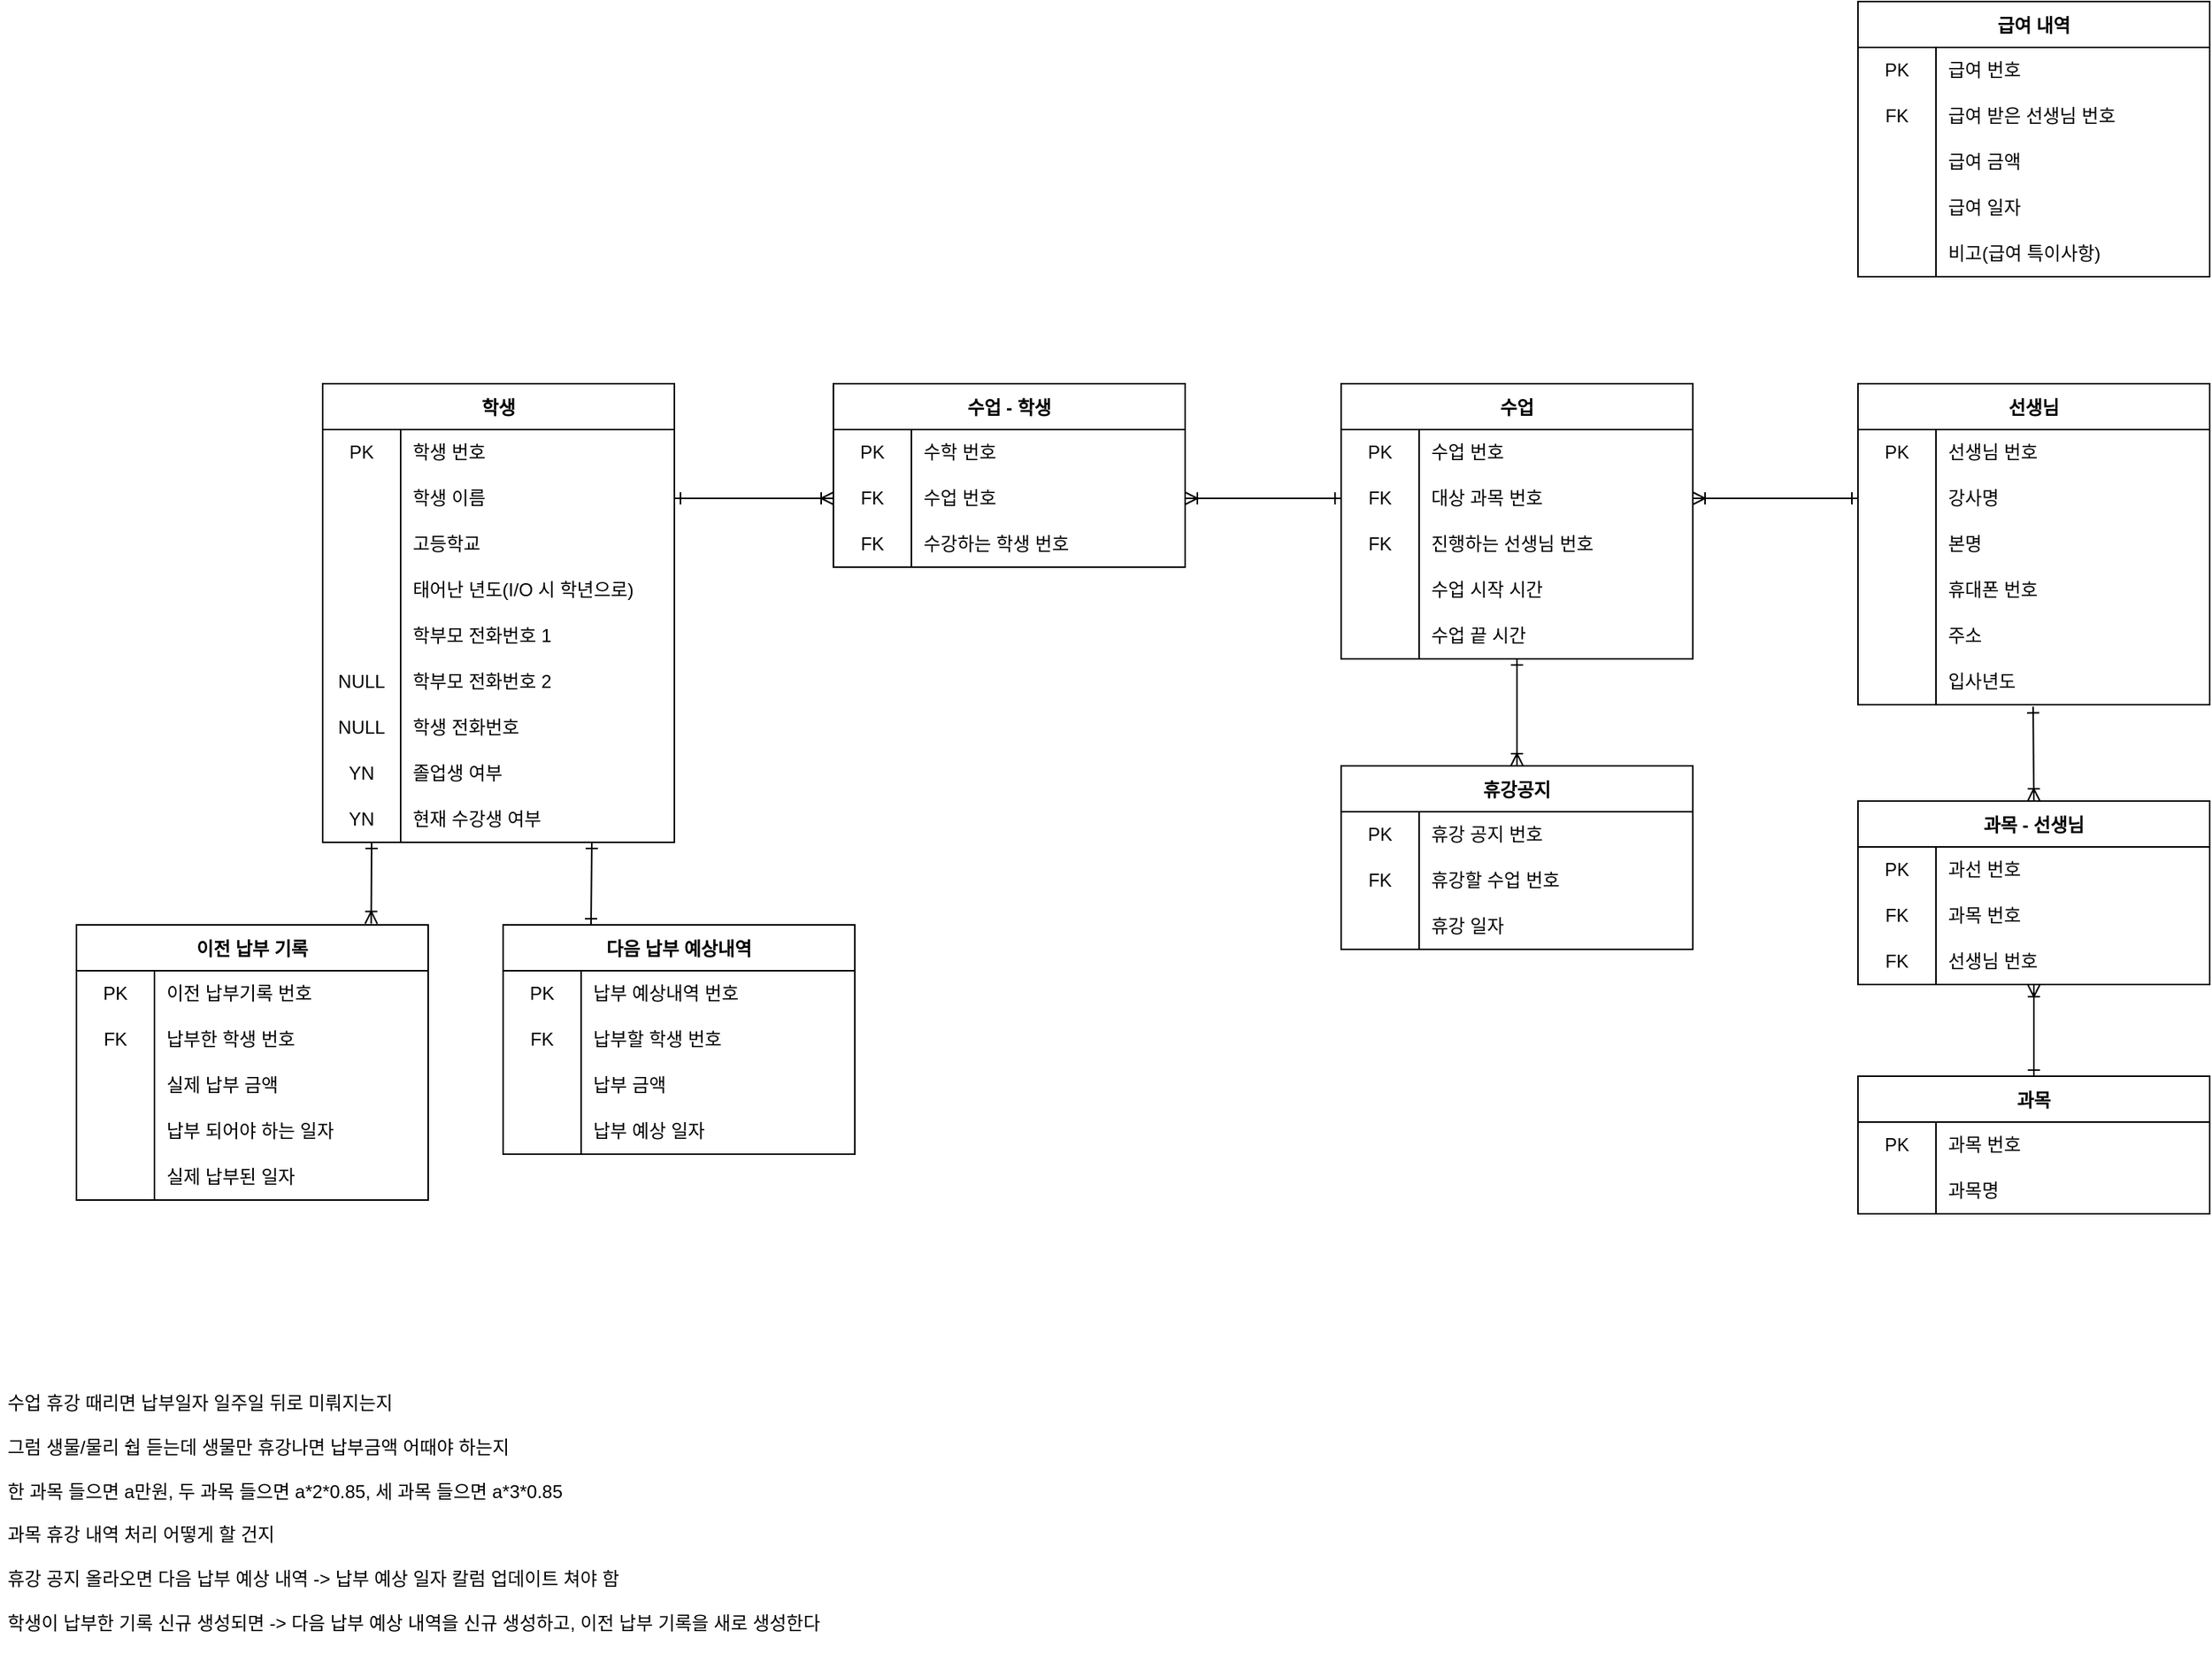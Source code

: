 <mxfile version="20.8.3" type="github">
  <diagram id="MqFvvl8vXZ765toB649_" name="페이지-1">
    <mxGraphModel dx="997" dy="1123" grid="1" gridSize="10" guides="1" tooltips="1" connect="1" arrows="1" fold="1" page="1" pageScale="1" pageWidth="1654" pageHeight="1169" math="0" shadow="0">
      <root>
        <mxCell id="0" />
        <mxCell id="1" parent="0" />
        <mxCell id="s24xk4Bd5WTAQTk68c9q-11" value="학생" style="shape=table;startSize=30;container=1;collapsible=0;childLayout=tableLayout;fixedRows=1;rowLines=0;fontStyle=1;" vertex="1" parent="1">
          <mxGeometry x="271" y="290" width="230" height="300" as="geometry" />
        </mxCell>
        <mxCell id="s24xk4Bd5WTAQTk68c9q-12" value="" style="shape=tableRow;horizontal=0;startSize=0;swimlaneHead=0;swimlaneBody=0;top=0;left=0;bottom=0;right=0;collapsible=0;dropTarget=0;fillColor=none;points=[[0,0.5],[1,0.5]];portConstraint=eastwest;" vertex="1" parent="s24xk4Bd5WTAQTk68c9q-11">
          <mxGeometry y="30" width="230" height="30" as="geometry" />
        </mxCell>
        <mxCell id="s24xk4Bd5WTAQTk68c9q-13" value="PK" style="shape=partialRectangle;html=1;whiteSpace=wrap;connectable=0;fillColor=none;top=0;left=0;bottom=0;right=0;overflow=hidden;pointerEvents=1;" vertex="1" parent="s24xk4Bd5WTAQTk68c9q-12">
          <mxGeometry width="51" height="30" as="geometry">
            <mxRectangle width="51" height="30" as="alternateBounds" />
          </mxGeometry>
        </mxCell>
        <mxCell id="s24xk4Bd5WTAQTk68c9q-14" value="학생 번호" style="shape=partialRectangle;html=1;whiteSpace=wrap;connectable=0;fillColor=none;top=0;left=0;bottom=0;right=0;align=left;spacingLeft=6;overflow=hidden;" vertex="1" parent="s24xk4Bd5WTAQTk68c9q-12">
          <mxGeometry x="51" width="179" height="30" as="geometry">
            <mxRectangle width="179" height="30" as="alternateBounds" />
          </mxGeometry>
        </mxCell>
        <mxCell id="s24xk4Bd5WTAQTk68c9q-15" value="" style="shape=tableRow;horizontal=0;startSize=0;swimlaneHead=0;swimlaneBody=0;top=0;left=0;bottom=0;right=0;collapsible=0;dropTarget=0;fillColor=none;points=[[0,0.5],[1,0.5]];portConstraint=eastwest;" vertex="1" parent="s24xk4Bd5WTAQTk68c9q-11">
          <mxGeometry y="60" width="230" height="30" as="geometry" />
        </mxCell>
        <mxCell id="s24xk4Bd5WTAQTk68c9q-16" value="" style="shape=partialRectangle;html=1;whiteSpace=wrap;connectable=0;fillColor=none;top=0;left=0;bottom=0;right=0;overflow=hidden;" vertex="1" parent="s24xk4Bd5WTAQTk68c9q-15">
          <mxGeometry width="51" height="30" as="geometry">
            <mxRectangle width="51" height="30" as="alternateBounds" />
          </mxGeometry>
        </mxCell>
        <mxCell id="s24xk4Bd5WTAQTk68c9q-17" value="학생 이름" style="shape=partialRectangle;html=1;whiteSpace=wrap;connectable=0;fillColor=none;top=0;left=0;bottom=0;right=0;align=left;spacingLeft=6;overflow=hidden;" vertex="1" parent="s24xk4Bd5WTAQTk68c9q-15">
          <mxGeometry x="51" width="179" height="30" as="geometry">
            <mxRectangle width="179" height="30" as="alternateBounds" />
          </mxGeometry>
        </mxCell>
        <mxCell id="s24xk4Bd5WTAQTk68c9q-18" value="" style="shape=tableRow;horizontal=0;startSize=0;swimlaneHead=0;swimlaneBody=0;top=0;left=0;bottom=0;right=0;collapsible=0;dropTarget=0;fillColor=none;points=[[0,0.5],[1,0.5]];portConstraint=eastwest;" vertex="1" parent="s24xk4Bd5WTAQTk68c9q-11">
          <mxGeometry y="90" width="230" height="30" as="geometry" />
        </mxCell>
        <mxCell id="s24xk4Bd5WTAQTk68c9q-19" value="" style="shape=partialRectangle;html=1;whiteSpace=wrap;connectable=0;fillColor=none;top=0;left=0;bottom=0;right=0;overflow=hidden;" vertex="1" parent="s24xk4Bd5WTAQTk68c9q-18">
          <mxGeometry width="51" height="30" as="geometry">
            <mxRectangle width="51" height="30" as="alternateBounds" />
          </mxGeometry>
        </mxCell>
        <mxCell id="s24xk4Bd5WTAQTk68c9q-20" value="고등학교" style="shape=partialRectangle;html=1;whiteSpace=wrap;connectable=0;fillColor=none;top=0;left=0;bottom=0;right=0;align=left;spacingLeft=6;overflow=hidden;" vertex="1" parent="s24xk4Bd5WTAQTk68c9q-18">
          <mxGeometry x="51" width="179" height="30" as="geometry">
            <mxRectangle width="179" height="30" as="alternateBounds" />
          </mxGeometry>
        </mxCell>
        <mxCell id="s24xk4Bd5WTAQTk68c9q-21" value="" style="shape=tableRow;horizontal=0;startSize=0;swimlaneHead=0;swimlaneBody=0;top=0;left=0;bottom=0;right=0;collapsible=0;dropTarget=0;fillColor=none;points=[[0,0.5],[1,0.5]];portConstraint=eastwest;" vertex="1" parent="s24xk4Bd5WTAQTk68c9q-11">
          <mxGeometry y="120" width="230" height="30" as="geometry" />
        </mxCell>
        <mxCell id="s24xk4Bd5WTAQTk68c9q-22" value="" style="shape=partialRectangle;html=1;whiteSpace=wrap;connectable=0;fillColor=none;top=0;left=0;bottom=0;right=0;overflow=hidden;" vertex="1" parent="s24xk4Bd5WTAQTk68c9q-21">
          <mxGeometry width="51" height="30" as="geometry">
            <mxRectangle width="51" height="30" as="alternateBounds" />
          </mxGeometry>
        </mxCell>
        <mxCell id="s24xk4Bd5WTAQTk68c9q-23" value="태어난 년도(I/O 시 학년으로)" style="shape=partialRectangle;html=1;whiteSpace=wrap;connectable=0;fillColor=none;top=0;left=0;bottom=0;right=0;align=left;spacingLeft=6;overflow=hidden;" vertex="1" parent="s24xk4Bd5WTAQTk68c9q-21">
          <mxGeometry x="51" width="179" height="30" as="geometry">
            <mxRectangle width="179" height="30" as="alternateBounds" />
          </mxGeometry>
        </mxCell>
        <mxCell id="s24xk4Bd5WTAQTk68c9q-24" value="" style="shape=tableRow;horizontal=0;startSize=0;swimlaneHead=0;swimlaneBody=0;top=0;left=0;bottom=0;right=0;collapsible=0;dropTarget=0;fillColor=none;points=[[0,0.5],[1,0.5]];portConstraint=eastwest;" vertex="1" parent="s24xk4Bd5WTAQTk68c9q-11">
          <mxGeometry y="150" width="230" height="30" as="geometry" />
        </mxCell>
        <mxCell id="s24xk4Bd5WTAQTk68c9q-25" value="" style="shape=partialRectangle;html=1;whiteSpace=wrap;connectable=0;fillColor=none;top=0;left=0;bottom=0;right=0;overflow=hidden;" vertex="1" parent="s24xk4Bd5WTAQTk68c9q-24">
          <mxGeometry width="51" height="30" as="geometry">
            <mxRectangle width="51" height="30" as="alternateBounds" />
          </mxGeometry>
        </mxCell>
        <mxCell id="s24xk4Bd5WTAQTk68c9q-26" value="학부모 전화번호 1" style="shape=partialRectangle;html=1;whiteSpace=wrap;connectable=0;fillColor=none;top=0;left=0;bottom=0;right=0;align=left;spacingLeft=6;overflow=hidden;" vertex="1" parent="s24xk4Bd5WTAQTk68c9q-24">
          <mxGeometry x="51" width="179" height="30" as="geometry">
            <mxRectangle width="179" height="30" as="alternateBounds" />
          </mxGeometry>
        </mxCell>
        <mxCell id="s24xk4Bd5WTAQTk68c9q-27" value="" style="shape=tableRow;horizontal=0;startSize=0;swimlaneHead=0;swimlaneBody=0;top=0;left=0;bottom=0;right=0;collapsible=0;dropTarget=0;fillColor=none;points=[[0,0.5],[1,0.5]];portConstraint=eastwest;" vertex="1" parent="s24xk4Bd5WTAQTk68c9q-11">
          <mxGeometry y="180" width="230" height="30" as="geometry" />
        </mxCell>
        <mxCell id="s24xk4Bd5WTAQTk68c9q-28" value="NULL" style="shape=partialRectangle;html=1;whiteSpace=wrap;connectable=0;fillColor=none;top=0;left=0;bottom=0;right=0;overflow=hidden;" vertex="1" parent="s24xk4Bd5WTAQTk68c9q-27">
          <mxGeometry width="51" height="30" as="geometry">
            <mxRectangle width="51" height="30" as="alternateBounds" />
          </mxGeometry>
        </mxCell>
        <mxCell id="s24xk4Bd5WTAQTk68c9q-29" value="학부모 전화번호 2" style="shape=partialRectangle;html=1;whiteSpace=wrap;connectable=0;fillColor=none;top=0;left=0;bottom=0;right=0;align=left;spacingLeft=6;overflow=hidden;" vertex="1" parent="s24xk4Bd5WTAQTk68c9q-27">
          <mxGeometry x="51" width="179" height="30" as="geometry">
            <mxRectangle width="179" height="30" as="alternateBounds" />
          </mxGeometry>
        </mxCell>
        <mxCell id="s24xk4Bd5WTAQTk68c9q-30" value="" style="shape=tableRow;horizontal=0;startSize=0;swimlaneHead=0;swimlaneBody=0;top=0;left=0;bottom=0;right=0;collapsible=0;dropTarget=0;fillColor=none;points=[[0,0.5],[1,0.5]];portConstraint=eastwest;" vertex="1" parent="s24xk4Bd5WTAQTk68c9q-11">
          <mxGeometry y="210" width="230" height="30" as="geometry" />
        </mxCell>
        <mxCell id="s24xk4Bd5WTAQTk68c9q-31" value="NULL" style="shape=partialRectangle;html=1;whiteSpace=wrap;connectable=0;fillColor=none;top=0;left=0;bottom=0;right=0;overflow=hidden;" vertex="1" parent="s24xk4Bd5WTAQTk68c9q-30">
          <mxGeometry width="51" height="30" as="geometry">
            <mxRectangle width="51" height="30" as="alternateBounds" />
          </mxGeometry>
        </mxCell>
        <mxCell id="s24xk4Bd5WTAQTk68c9q-32" value="학생 전화번호" style="shape=partialRectangle;html=1;whiteSpace=wrap;connectable=0;fillColor=none;top=0;left=0;bottom=0;right=0;align=left;spacingLeft=6;overflow=hidden;" vertex="1" parent="s24xk4Bd5WTAQTk68c9q-30">
          <mxGeometry x="51" width="179" height="30" as="geometry">
            <mxRectangle width="179" height="30" as="alternateBounds" />
          </mxGeometry>
        </mxCell>
        <mxCell id="s24xk4Bd5WTAQTk68c9q-33" value="" style="shape=tableRow;horizontal=0;startSize=0;swimlaneHead=0;swimlaneBody=0;top=0;left=0;bottom=0;right=0;collapsible=0;dropTarget=0;fillColor=none;points=[[0,0.5],[1,0.5]];portConstraint=eastwest;" vertex="1" parent="s24xk4Bd5WTAQTk68c9q-11">
          <mxGeometry y="240" width="230" height="30" as="geometry" />
        </mxCell>
        <mxCell id="s24xk4Bd5WTAQTk68c9q-34" value="YN" style="shape=partialRectangle;html=1;whiteSpace=wrap;connectable=0;fillColor=none;top=0;left=0;bottom=0;right=0;overflow=hidden;" vertex="1" parent="s24xk4Bd5WTAQTk68c9q-33">
          <mxGeometry width="51" height="30" as="geometry">
            <mxRectangle width="51" height="30" as="alternateBounds" />
          </mxGeometry>
        </mxCell>
        <mxCell id="s24xk4Bd5WTAQTk68c9q-35" value="졸업생 여부" style="shape=partialRectangle;html=1;whiteSpace=wrap;connectable=0;fillColor=none;top=0;left=0;bottom=0;right=0;align=left;spacingLeft=6;overflow=hidden;" vertex="1" parent="s24xk4Bd5WTAQTk68c9q-33">
          <mxGeometry x="51" width="179" height="30" as="geometry">
            <mxRectangle width="179" height="30" as="alternateBounds" />
          </mxGeometry>
        </mxCell>
        <mxCell id="s24xk4Bd5WTAQTk68c9q-36" value="" style="shape=tableRow;horizontal=0;startSize=0;swimlaneHead=0;swimlaneBody=0;top=0;left=0;bottom=0;right=0;collapsible=0;dropTarget=0;fillColor=none;points=[[0,0.5],[1,0.5]];portConstraint=eastwest;" vertex="1" parent="s24xk4Bd5WTAQTk68c9q-11">
          <mxGeometry y="270" width="230" height="30" as="geometry" />
        </mxCell>
        <mxCell id="s24xk4Bd5WTAQTk68c9q-37" value="YN" style="shape=partialRectangle;html=1;whiteSpace=wrap;connectable=0;fillColor=none;top=0;left=0;bottom=0;right=0;overflow=hidden;" vertex="1" parent="s24xk4Bd5WTAQTk68c9q-36">
          <mxGeometry width="51" height="30" as="geometry">
            <mxRectangle width="51" height="30" as="alternateBounds" />
          </mxGeometry>
        </mxCell>
        <mxCell id="s24xk4Bd5WTAQTk68c9q-38" value="현재 수강생 여부" style="shape=partialRectangle;html=1;whiteSpace=wrap;connectable=0;fillColor=none;top=0;left=0;bottom=0;right=0;align=left;spacingLeft=6;overflow=hidden;" vertex="1" parent="s24xk4Bd5WTAQTk68c9q-36">
          <mxGeometry x="51" width="179" height="30" as="geometry">
            <mxRectangle width="179" height="30" as="alternateBounds" />
          </mxGeometry>
        </mxCell>
        <mxCell id="s24xk4Bd5WTAQTk68c9q-39" value="선생님" style="shape=table;startSize=30;container=1;collapsible=0;childLayout=tableLayout;fixedRows=1;rowLines=0;fontStyle=1;" vertex="1" parent="1">
          <mxGeometry x="1275" y="290" width="230" height="210" as="geometry" />
        </mxCell>
        <mxCell id="s24xk4Bd5WTAQTk68c9q-40" value="" style="shape=tableRow;horizontal=0;startSize=0;swimlaneHead=0;swimlaneBody=0;top=0;left=0;bottom=0;right=0;collapsible=0;dropTarget=0;fillColor=none;points=[[0,0.5],[1,0.5]];portConstraint=eastwest;" vertex="1" parent="s24xk4Bd5WTAQTk68c9q-39">
          <mxGeometry y="30" width="230" height="30" as="geometry" />
        </mxCell>
        <mxCell id="s24xk4Bd5WTAQTk68c9q-41" value="PK" style="shape=partialRectangle;html=1;whiteSpace=wrap;connectable=0;fillColor=none;top=0;left=0;bottom=0;right=0;overflow=hidden;pointerEvents=1;" vertex="1" parent="s24xk4Bd5WTAQTk68c9q-40">
          <mxGeometry width="51" height="30" as="geometry">
            <mxRectangle width="51" height="30" as="alternateBounds" />
          </mxGeometry>
        </mxCell>
        <mxCell id="s24xk4Bd5WTAQTk68c9q-42" value="선생님 번호" style="shape=partialRectangle;html=1;whiteSpace=wrap;connectable=0;fillColor=none;top=0;left=0;bottom=0;right=0;align=left;spacingLeft=6;overflow=hidden;" vertex="1" parent="s24xk4Bd5WTAQTk68c9q-40">
          <mxGeometry x="51" width="179" height="30" as="geometry">
            <mxRectangle width="179" height="30" as="alternateBounds" />
          </mxGeometry>
        </mxCell>
        <mxCell id="s24xk4Bd5WTAQTk68c9q-43" value="" style="shape=tableRow;horizontal=0;startSize=0;swimlaneHead=0;swimlaneBody=0;top=0;left=0;bottom=0;right=0;collapsible=0;dropTarget=0;fillColor=none;points=[[0,0.5],[1,0.5]];portConstraint=eastwest;" vertex="1" parent="s24xk4Bd5WTAQTk68c9q-39">
          <mxGeometry y="60" width="230" height="30" as="geometry" />
        </mxCell>
        <mxCell id="s24xk4Bd5WTAQTk68c9q-44" value="" style="shape=partialRectangle;html=1;whiteSpace=wrap;connectable=0;fillColor=none;top=0;left=0;bottom=0;right=0;overflow=hidden;" vertex="1" parent="s24xk4Bd5WTAQTk68c9q-43">
          <mxGeometry width="51" height="30" as="geometry">
            <mxRectangle width="51" height="30" as="alternateBounds" />
          </mxGeometry>
        </mxCell>
        <mxCell id="s24xk4Bd5WTAQTk68c9q-45" value="강사명" style="shape=partialRectangle;html=1;whiteSpace=wrap;connectable=0;fillColor=none;top=0;left=0;bottom=0;right=0;align=left;spacingLeft=6;overflow=hidden;" vertex="1" parent="s24xk4Bd5WTAQTk68c9q-43">
          <mxGeometry x="51" width="179" height="30" as="geometry">
            <mxRectangle width="179" height="30" as="alternateBounds" />
          </mxGeometry>
        </mxCell>
        <mxCell id="s24xk4Bd5WTAQTk68c9q-46" value="" style="shape=tableRow;horizontal=0;startSize=0;swimlaneHead=0;swimlaneBody=0;top=0;left=0;bottom=0;right=0;collapsible=0;dropTarget=0;fillColor=none;points=[[0,0.5],[1,0.5]];portConstraint=eastwest;" vertex="1" parent="s24xk4Bd5WTAQTk68c9q-39">
          <mxGeometry y="90" width="230" height="30" as="geometry" />
        </mxCell>
        <mxCell id="s24xk4Bd5WTAQTk68c9q-47" value="" style="shape=partialRectangle;html=1;whiteSpace=wrap;connectable=0;fillColor=none;top=0;left=0;bottom=0;right=0;overflow=hidden;" vertex="1" parent="s24xk4Bd5WTAQTk68c9q-46">
          <mxGeometry width="51" height="30" as="geometry">
            <mxRectangle width="51" height="30" as="alternateBounds" />
          </mxGeometry>
        </mxCell>
        <mxCell id="s24xk4Bd5WTAQTk68c9q-48" value="본명" style="shape=partialRectangle;html=1;whiteSpace=wrap;connectable=0;fillColor=none;top=0;left=0;bottom=0;right=0;align=left;spacingLeft=6;overflow=hidden;" vertex="1" parent="s24xk4Bd5WTAQTk68c9q-46">
          <mxGeometry x="51" width="179" height="30" as="geometry">
            <mxRectangle width="179" height="30" as="alternateBounds" />
          </mxGeometry>
        </mxCell>
        <mxCell id="s24xk4Bd5WTAQTk68c9q-70" value="" style="shape=tableRow;horizontal=0;startSize=0;swimlaneHead=0;swimlaneBody=0;top=0;left=0;bottom=0;right=0;collapsible=0;dropTarget=0;fillColor=none;points=[[0,0.5],[1,0.5]];portConstraint=eastwest;" vertex="1" parent="s24xk4Bd5WTAQTk68c9q-39">
          <mxGeometry y="120" width="230" height="30" as="geometry" />
        </mxCell>
        <mxCell id="s24xk4Bd5WTAQTk68c9q-71" value="" style="shape=partialRectangle;html=1;whiteSpace=wrap;connectable=0;fillColor=none;top=0;left=0;bottom=0;right=0;overflow=hidden;" vertex="1" parent="s24xk4Bd5WTAQTk68c9q-70">
          <mxGeometry width="51" height="30" as="geometry">
            <mxRectangle width="51" height="30" as="alternateBounds" />
          </mxGeometry>
        </mxCell>
        <mxCell id="s24xk4Bd5WTAQTk68c9q-72" value="휴대폰 번호" style="shape=partialRectangle;html=1;whiteSpace=wrap;connectable=0;fillColor=none;top=0;left=0;bottom=0;right=0;align=left;spacingLeft=6;overflow=hidden;" vertex="1" parent="s24xk4Bd5WTAQTk68c9q-70">
          <mxGeometry x="51" width="179" height="30" as="geometry">
            <mxRectangle width="179" height="30" as="alternateBounds" />
          </mxGeometry>
        </mxCell>
        <mxCell id="s24xk4Bd5WTAQTk68c9q-49" value="" style="shape=tableRow;horizontal=0;startSize=0;swimlaneHead=0;swimlaneBody=0;top=0;left=0;bottom=0;right=0;collapsible=0;dropTarget=0;fillColor=none;points=[[0,0.5],[1,0.5]];portConstraint=eastwest;" vertex="1" parent="s24xk4Bd5WTAQTk68c9q-39">
          <mxGeometry y="150" width="230" height="30" as="geometry" />
        </mxCell>
        <mxCell id="s24xk4Bd5WTAQTk68c9q-50" value="" style="shape=partialRectangle;html=1;whiteSpace=wrap;connectable=0;fillColor=none;top=0;left=0;bottom=0;right=0;overflow=hidden;" vertex="1" parent="s24xk4Bd5WTAQTk68c9q-49">
          <mxGeometry width="51" height="30" as="geometry">
            <mxRectangle width="51" height="30" as="alternateBounds" />
          </mxGeometry>
        </mxCell>
        <mxCell id="s24xk4Bd5WTAQTk68c9q-51" value="주소" style="shape=partialRectangle;html=1;whiteSpace=wrap;connectable=0;fillColor=none;top=0;left=0;bottom=0;right=0;align=left;spacingLeft=6;overflow=hidden;" vertex="1" parent="s24xk4Bd5WTAQTk68c9q-49">
          <mxGeometry x="51" width="179" height="30" as="geometry">
            <mxRectangle width="179" height="30" as="alternateBounds" />
          </mxGeometry>
        </mxCell>
        <mxCell id="s24xk4Bd5WTAQTk68c9q-52" value="" style="shape=tableRow;horizontal=0;startSize=0;swimlaneHead=0;swimlaneBody=0;top=0;left=0;bottom=0;right=0;collapsible=0;dropTarget=0;fillColor=none;points=[[0,0.5],[1,0.5]];portConstraint=eastwest;" vertex="1" parent="s24xk4Bd5WTAQTk68c9q-39">
          <mxGeometry y="180" width="230" height="30" as="geometry" />
        </mxCell>
        <mxCell id="s24xk4Bd5WTAQTk68c9q-53" value="" style="shape=partialRectangle;html=1;whiteSpace=wrap;connectable=0;fillColor=none;top=0;left=0;bottom=0;right=0;overflow=hidden;" vertex="1" parent="s24xk4Bd5WTAQTk68c9q-52">
          <mxGeometry width="51" height="30" as="geometry">
            <mxRectangle width="51" height="30" as="alternateBounds" />
          </mxGeometry>
        </mxCell>
        <mxCell id="s24xk4Bd5WTAQTk68c9q-54" value="입사년도" style="shape=partialRectangle;html=1;whiteSpace=wrap;connectable=0;fillColor=none;top=0;left=0;bottom=0;right=0;align=left;spacingLeft=6;overflow=hidden;" vertex="1" parent="s24xk4Bd5WTAQTk68c9q-52">
          <mxGeometry x="51" width="179" height="30" as="geometry">
            <mxRectangle width="179" height="30" as="alternateBounds" />
          </mxGeometry>
        </mxCell>
        <mxCell id="s24xk4Bd5WTAQTk68c9q-184" style="edgeStyle=none;rounded=0;orthogonalLoop=1;jettySize=auto;html=1;exitX=0.5;exitY=0;exitDx=0;exitDy=0;fontSize=13;startArrow=ERone;startFill=0;endArrow=ERoneToMany;endFill=0;" edge="1" parent="1" source="s24xk4Bd5WTAQTk68c9q-73" target="s24xk4Bd5WTAQTk68c9q-99">
          <mxGeometry relative="1" as="geometry" />
        </mxCell>
        <mxCell id="s24xk4Bd5WTAQTk68c9q-73" value="과목" style="shape=table;startSize=30;container=1;collapsible=0;childLayout=tableLayout;fixedRows=1;rowLines=0;fontStyle=1;" vertex="1" parent="1">
          <mxGeometry x="1275" y="743" width="230" height="90" as="geometry" />
        </mxCell>
        <mxCell id="s24xk4Bd5WTAQTk68c9q-74" value="" style="shape=tableRow;horizontal=0;startSize=0;swimlaneHead=0;swimlaneBody=0;top=0;left=0;bottom=0;right=0;collapsible=0;dropTarget=0;fillColor=none;points=[[0,0.5],[1,0.5]];portConstraint=eastwest;" vertex="1" parent="s24xk4Bd5WTAQTk68c9q-73">
          <mxGeometry y="30" width="230" height="30" as="geometry" />
        </mxCell>
        <mxCell id="s24xk4Bd5WTAQTk68c9q-75" value="PK" style="shape=partialRectangle;html=1;whiteSpace=wrap;connectable=0;fillColor=none;top=0;left=0;bottom=0;right=0;overflow=hidden;pointerEvents=1;" vertex="1" parent="s24xk4Bd5WTAQTk68c9q-74">
          <mxGeometry width="51" height="30" as="geometry">
            <mxRectangle width="51" height="30" as="alternateBounds" />
          </mxGeometry>
        </mxCell>
        <mxCell id="s24xk4Bd5WTAQTk68c9q-76" value="과목 번호" style="shape=partialRectangle;html=1;whiteSpace=wrap;connectable=0;fillColor=none;top=0;left=0;bottom=0;right=0;align=left;spacingLeft=6;overflow=hidden;" vertex="1" parent="s24xk4Bd5WTAQTk68c9q-74">
          <mxGeometry x="51" width="179" height="30" as="geometry">
            <mxRectangle width="179" height="30" as="alternateBounds" />
          </mxGeometry>
        </mxCell>
        <mxCell id="s24xk4Bd5WTAQTk68c9q-77" value="" style="shape=tableRow;horizontal=0;startSize=0;swimlaneHead=0;swimlaneBody=0;top=0;left=0;bottom=0;right=0;collapsible=0;dropTarget=0;fillColor=none;points=[[0,0.5],[1,0.5]];portConstraint=eastwest;" vertex="1" parent="s24xk4Bd5WTAQTk68c9q-73">
          <mxGeometry y="60" width="230" height="30" as="geometry" />
        </mxCell>
        <mxCell id="s24xk4Bd5WTAQTk68c9q-78" value="" style="shape=partialRectangle;html=1;whiteSpace=wrap;connectable=0;fillColor=none;top=0;left=0;bottom=0;right=0;overflow=hidden;" vertex="1" parent="s24xk4Bd5WTAQTk68c9q-77">
          <mxGeometry width="51" height="30" as="geometry">
            <mxRectangle width="51" height="30" as="alternateBounds" />
          </mxGeometry>
        </mxCell>
        <mxCell id="s24xk4Bd5WTAQTk68c9q-79" value="과목명" style="shape=partialRectangle;html=1;whiteSpace=wrap;connectable=0;fillColor=none;top=0;left=0;bottom=0;right=0;align=left;spacingLeft=6;overflow=hidden;" vertex="1" parent="s24xk4Bd5WTAQTk68c9q-77">
          <mxGeometry x="51" width="179" height="30" as="geometry">
            <mxRectangle width="179" height="30" as="alternateBounds" />
          </mxGeometry>
        </mxCell>
        <mxCell id="s24xk4Bd5WTAQTk68c9q-183" style="edgeStyle=none;rounded=0;orthogonalLoop=1;jettySize=auto;html=1;exitX=0.5;exitY=0;exitDx=0;exitDy=0;entryX=0.498;entryY=1.043;entryDx=0;entryDy=0;entryPerimeter=0;fontSize=13;startArrow=ERoneToMany;startFill=0;endArrow=ERone;endFill=0;" edge="1" parent="1" source="s24xk4Bd5WTAQTk68c9q-92" target="s24xk4Bd5WTAQTk68c9q-52">
          <mxGeometry relative="1" as="geometry" />
        </mxCell>
        <mxCell id="s24xk4Bd5WTAQTk68c9q-92" value="과목 - 선생님" style="shape=table;startSize=30;container=1;collapsible=0;childLayout=tableLayout;fixedRows=1;rowLines=0;fontStyle=1;" vertex="1" parent="1">
          <mxGeometry x="1275" y="563" width="230" height="120" as="geometry" />
        </mxCell>
        <mxCell id="s24xk4Bd5WTAQTk68c9q-93" value="" style="shape=tableRow;horizontal=0;startSize=0;swimlaneHead=0;swimlaneBody=0;top=0;left=0;bottom=0;right=0;collapsible=0;dropTarget=0;fillColor=none;points=[[0,0.5],[1,0.5]];portConstraint=eastwest;" vertex="1" parent="s24xk4Bd5WTAQTk68c9q-92">
          <mxGeometry y="30" width="230" height="30" as="geometry" />
        </mxCell>
        <mxCell id="s24xk4Bd5WTAQTk68c9q-94" value="PK" style="shape=partialRectangle;html=1;whiteSpace=wrap;connectable=0;fillColor=none;top=0;left=0;bottom=0;right=0;overflow=hidden;pointerEvents=1;" vertex="1" parent="s24xk4Bd5WTAQTk68c9q-93">
          <mxGeometry width="51" height="30" as="geometry">
            <mxRectangle width="51" height="30" as="alternateBounds" />
          </mxGeometry>
        </mxCell>
        <mxCell id="s24xk4Bd5WTAQTk68c9q-95" value="과선 번호" style="shape=partialRectangle;html=1;whiteSpace=wrap;connectable=0;fillColor=none;top=0;left=0;bottom=0;right=0;align=left;spacingLeft=6;overflow=hidden;" vertex="1" parent="s24xk4Bd5WTAQTk68c9q-93">
          <mxGeometry x="51" width="179" height="30" as="geometry">
            <mxRectangle width="179" height="30" as="alternateBounds" />
          </mxGeometry>
        </mxCell>
        <mxCell id="s24xk4Bd5WTAQTk68c9q-96" value="" style="shape=tableRow;horizontal=0;startSize=0;swimlaneHead=0;swimlaneBody=0;top=0;left=0;bottom=0;right=0;collapsible=0;dropTarget=0;fillColor=none;points=[[0,0.5],[1,0.5]];portConstraint=eastwest;" vertex="1" parent="s24xk4Bd5WTAQTk68c9q-92">
          <mxGeometry y="60" width="230" height="30" as="geometry" />
        </mxCell>
        <mxCell id="s24xk4Bd5WTAQTk68c9q-97" value="FK" style="shape=partialRectangle;html=1;whiteSpace=wrap;connectable=0;fillColor=none;top=0;left=0;bottom=0;right=0;overflow=hidden;" vertex="1" parent="s24xk4Bd5WTAQTk68c9q-96">
          <mxGeometry width="51" height="30" as="geometry">
            <mxRectangle width="51" height="30" as="alternateBounds" />
          </mxGeometry>
        </mxCell>
        <mxCell id="s24xk4Bd5WTAQTk68c9q-98" value="과목 번호" style="shape=partialRectangle;html=1;whiteSpace=wrap;connectable=0;fillColor=none;top=0;left=0;bottom=0;right=0;align=left;spacingLeft=6;overflow=hidden;" vertex="1" parent="s24xk4Bd5WTAQTk68c9q-96">
          <mxGeometry x="51" width="179" height="30" as="geometry">
            <mxRectangle width="179" height="30" as="alternateBounds" />
          </mxGeometry>
        </mxCell>
        <mxCell id="s24xk4Bd5WTAQTk68c9q-99" value="" style="shape=tableRow;horizontal=0;startSize=0;swimlaneHead=0;swimlaneBody=0;top=0;left=0;bottom=0;right=0;collapsible=0;dropTarget=0;fillColor=none;points=[[0,0.5],[1,0.5]];portConstraint=eastwest;" vertex="1" parent="s24xk4Bd5WTAQTk68c9q-92">
          <mxGeometry y="90" width="230" height="30" as="geometry" />
        </mxCell>
        <mxCell id="s24xk4Bd5WTAQTk68c9q-100" value="FK" style="shape=partialRectangle;html=1;whiteSpace=wrap;connectable=0;fillColor=none;top=0;left=0;bottom=0;right=0;overflow=hidden;" vertex="1" parent="s24xk4Bd5WTAQTk68c9q-99">
          <mxGeometry width="51" height="30" as="geometry">
            <mxRectangle width="51" height="30" as="alternateBounds" />
          </mxGeometry>
        </mxCell>
        <mxCell id="s24xk4Bd5WTAQTk68c9q-101" value="선생님 번호" style="shape=partialRectangle;html=1;whiteSpace=wrap;connectable=0;fillColor=none;top=0;left=0;bottom=0;right=0;align=left;spacingLeft=6;overflow=hidden;" vertex="1" parent="s24xk4Bd5WTAQTk68c9q-99">
          <mxGeometry x="51" width="179" height="30" as="geometry">
            <mxRectangle width="179" height="30" as="alternateBounds" />
          </mxGeometry>
        </mxCell>
        <mxCell id="s24xk4Bd5WTAQTk68c9q-102" value="수업" style="shape=table;startSize=30;container=1;collapsible=0;childLayout=tableLayout;fixedRows=1;rowLines=0;fontStyle=1;" vertex="1" parent="1">
          <mxGeometry x="937" y="290" width="230" height="180" as="geometry" />
        </mxCell>
        <mxCell id="s24xk4Bd5WTAQTk68c9q-103" value="" style="shape=tableRow;horizontal=0;startSize=0;swimlaneHead=0;swimlaneBody=0;top=0;left=0;bottom=0;right=0;collapsible=0;dropTarget=0;fillColor=none;points=[[0,0.5],[1,0.5]];portConstraint=eastwest;" vertex="1" parent="s24xk4Bd5WTAQTk68c9q-102">
          <mxGeometry y="30" width="230" height="30" as="geometry" />
        </mxCell>
        <mxCell id="s24xk4Bd5WTAQTk68c9q-104" value="PK" style="shape=partialRectangle;html=1;whiteSpace=wrap;connectable=0;fillColor=none;top=0;left=0;bottom=0;right=0;overflow=hidden;pointerEvents=1;" vertex="1" parent="s24xk4Bd5WTAQTk68c9q-103">
          <mxGeometry width="51" height="30" as="geometry">
            <mxRectangle width="51" height="30" as="alternateBounds" />
          </mxGeometry>
        </mxCell>
        <mxCell id="s24xk4Bd5WTAQTk68c9q-105" value="수업 번호" style="shape=partialRectangle;html=1;whiteSpace=wrap;connectable=0;fillColor=none;top=0;left=0;bottom=0;right=0;align=left;spacingLeft=6;overflow=hidden;" vertex="1" parent="s24xk4Bd5WTAQTk68c9q-103">
          <mxGeometry x="51" width="179" height="30" as="geometry">
            <mxRectangle width="179" height="30" as="alternateBounds" />
          </mxGeometry>
        </mxCell>
        <mxCell id="s24xk4Bd5WTAQTk68c9q-106" value="" style="shape=tableRow;horizontal=0;startSize=0;swimlaneHead=0;swimlaneBody=0;top=0;left=0;bottom=0;right=0;collapsible=0;dropTarget=0;fillColor=none;points=[[0,0.5],[1,0.5]];portConstraint=eastwest;" vertex="1" parent="s24xk4Bd5WTAQTk68c9q-102">
          <mxGeometry y="60" width="230" height="30" as="geometry" />
        </mxCell>
        <mxCell id="s24xk4Bd5WTAQTk68c9q-107" value="FK" style="shape=partialRectangle;html=1;whiteSpace=wrap;connectable=0;fillColor=none;top=0;left=0;bottom=0;right=0;overflow=hidden;" vertex="1" parent="s24xk4Bd5WTAQTk68c9q-106">
          <mxGeometry width="51" height="30" as="geometry">
            <mxRectangle width="51" height="30" as="alternateBounds" />
          </mxGeometry>
        </mxCell>
        <mxCell id="s24xk4Bd5WTAQTk68c9q-108" value="대상 과목 번호" style="shape=partialRectangle;html=1;whiteSpace=wrap;connectable=0;fillColor=none;top=0;left=0;bottom=0;right=0;align=left;spacingLeft=6;overflow=hidden;" vertex="1" parent="s24xk4Bd5WTAQTk68c9q-106">
          <mxGeometry x="51" width="179" height="30" as="geometry">
            <mxRectangle width="179" height="30" as="alternateBounds" />
          </mxGeometry>
        </mxCell>
        <mxCell id="s24xk4Bd5WTAQTk68c9q-109" value="" style="shape=tableRow;horizontal=0;startSize=0;swimlaneHead=0;swimlaneBody=0;top=0;left=0;bottom=0;right=0;collapsible=0;dropTarget=0;fillColor=none;points=[[0,0.5],[1,0.5]];portConstraint=eastwest;" vertex="1" parent="s24xk4Bd5WTAQTk68c9q-102">
          <mxGeometry y="90" width="230" height="30" as="geometry" />
        </mxCell>
        <mxCell id="s24xk4Bd5WTAQTk68c9q-110" value="FK" style="shape=partialRectangle;html=1;whiteSpace=wrap;connectable=0;fillColor=none;top=0;left=0;bottom=0;right=0;overflow=hidden;" vertex="1" parent="s24xk4Bd5WTAQTk68c9q-109">
          <mxGeometry width="51" height="30" as="geometry">
            <mxRectangle width="51" height="30" as="alternateBounds" />
          </mxGeometry>
        </mxCell>
        <mxCell id="s24xk4Bd5WTAQTk68c9q-111" value="진행하는 선생님 번호" style="shape=partialRectangle;html=1;whiteSpace=wrap;connectable=0;fillColor=none;top=0;left=0;bottom=0;right=0;align=left;spacingLeft=6;overflow=hidden;" vertex="1" parent="s24xk4Bd5WTAQTk68c9q-109">
          <mxGeometry x="51" width="179" height="30" as="geometry">
            <mxRectangle width="179" height="30" as="alternateBounds" />
          </mxGeometry>
        </mxCell>
        <mxCell id="s24xk4Bd5WTAQTk68c9q-112" value="" style="shape=tableRow;horizontal=0;startSize=0;swimlaneHead=0;swimlaneBody=0;top=0;left=0;bottom=0;right=0;collapsible=0;dropTarget=0;fillColor=none;points=[[0,0.5],[1,0.5]];portConstraint=eastwest;" vertex="1" parent="s24xk4Bd5WTAQTk68c9q-102">
          <mxGeometry y="120" width="230" height="30" as="geometry" />
        </mxCell>
        <mxCell id="s24xk4Bd5WTAQTk68c9q-113" value="" style="shape=partialRectangle;html=1;whiteSpace=wrap;connectable=0;fillColor=none;top=0;left=0;bottom=0;right=0;overflow=hidden;" vertex="1" parent="s24xk4Bd5WTAQTk68c9q-112">
          <mxGeometry width="51" height="30" as="geometry">
            <mxRectangle width="51" height="30" as="alternateBounds" />
          </mxGeometry>
        </mxCell>
        <mxCell id="s24xk4Bd5WTAQTk68c9q-114" value="수업 시작 시간" style="shape=partialRectangle;html=1;whiteSpace=wrap;connectable=0;fillColor=none;top=0;left=0;bottom=0;right=0;align=left;spacingLeft=6;overflow=hidden;" vertex="1" parent="s24xk4Bd5WTAQTk68c9q-112">
          <mxGeometry x="51" width="179" height="30" as="geometry">
            <mxRectangle width="179" height="30" as="alternateBounds" />
          </mxGeometry>
        </mxCell>
        <mxCell id="s24xk4Bd5WTAQTk68c9q-115" value="" style="shape=tableRow;horizontal=0;startSize=0;swimlaneHead=0;swimlaneBody=0;top=0;left=0;bottom=0;right=0;collapsible=0;dropTarget=0;fillColor=none;points=[[0,0.5],[1,0.5]];portConstraint=eastwest;" vertex="1" parent="s24xk4Bd5WTAQTk68c9q-102">
          <mxGeometry y="150" width="230" height="30" as="geometry" />
        </mxCell>
        <mxCell id="s24xk4Bd5WTAQTk68c9q-116" value="" style="shape=partialRectangle;html=1;whiteSpace=wrap;connectable=0;fillColor=none;top=0;left=0;bottom=0;right=0;overflow=hidden;" vertex="1" parent="s24xk4Bd5WTAQTk68c9q-115">
          <mxGeometry width="51" height="30" as="geometry">
            <mxRectangle width="51" height="30" as="alternateBounds" />
          </mxGeometry>
        </mxCell>
        <mxCell id="s24xk4Bd5WTAQTk68c9q-117" value="수업 끝 시간" style="shape=partialRectangle;html=1;whiteSpace=wrap;connectable=0;fillColor=none;top=0;left=0;bottom=0;right=0;align=left;spacingLeft=6;overflow=hidden;" vertex="1" parent="s24xk4Bd5WTAQTk68c9q-115">
          <mxGeometry x="51" width="179" height="30" as="geometry">
            <mxRectangle width="179" height="30" as="alternateBounds" />
          </mxGeometry>
        </mxCell>
        <mxCell id="s24xk4Bd5WTAQTk68c9q-121" value="수업 - 학생" style="shape=table;startSize=30;container=1;collapsible=0;childLayout=tableLayout;fixedRows=1;rowLines=0;fontStyle=1;" vertex="1" parent="1">
          <mxGeometry x="605" y="290" width="230" height="120" as="geometry" />
        </mxCell>
        <mxCell id="s24xk4Bd5WTAQTk68c9q-122" value="" style="shape=tableRow;horizontal=0;startSize=0;swimlaneHead=0;swimlaneBody=0;top=0;left=0;bottom=0;right=0;collapsible=0;dropTarget=0;fillColor=none;points=[[0,0.5],[1,0.5]];portConstraint=eastwest;" vertex="1" parent="s24xk4Bd5WTAQTk68c9q-121">
          <mxGeometry y="30" width="230" height="30" as="geometry" />
        </mxCell>
        <mxCell id="s24xk4Bd5WTAQTk68c9q-123" value="PK" style="shape=partialRectangle;html=1;whiteSpace=wrap;connectable=0;fillColor=none;top=0;left=0;bottom=0;right=0;overflow=hidden;pointerEvents=1;" vertex="1" parent="s24xk4Bd5WTAQTk68c9q-122">
          <mxGeometry width="51" height="30" as="geometry">
            <mxRectangle width="51" height="30" as="alternateBounds" />
          </mxGeometry>
        </mxCell>
        <mxCell id="s24xk4Bd5WTAQTk68c9q-124" value="수학 번호" style="shape=partialRectangle;html=1;whiteSpace=wrap;connectable=0;fillColor=none;top=0;left=0;bottom=0;right=0;align=left;spacingLeft=6;overflow=hidden;" vertex="1" parent="s24xk4Bd5WTAQTk68c9q-122">
          <mxGeometry x="51" width="179" height="30" as="geometry">
            <mxRectangle width="179" height="30" as="alternateBounds" />
          </mxGeometry>
        </mxCell>
        <mxCell id="s24xk4Bd5WTAQTk68c9q-125" value="" style="shape=tableRow;horizontal=0;startSize=0;swimlaneHead=0;swimlaneBody=0;top=0;left=0;bottom=0;right=0;collapsible=0;dropTarget=0;fillColor=none;points=[[0,0.5],[1,0.5]];portConstraint=eastwest;" vertex="1" parent="s24xk4Bd5WTAQTk68c9q-121">
          <mxGeometry y="60" width="230" height="30" as="geometry" />
        </mxCell>
        <mxCell id="s24xk4Bd5WTAQTk68c9q-126" value="FK" style="shape=partialRectangle;html=1;whiteSpace=wrap;connectable=0;fillColor=none;top=0;left=0;bottom=0;right=0;overflow=hidden;" vertex="1" parent="s24xk4Bd5WTAQTk68c9q-125">
          <mxGeometry width="51" height="30" as="geometry">
            <mxRectangle width="51" height="30" as="alternateBounds" />
          </mxGeometry>
        </mxCell>
        <mxCell id="s24xk4Bd5WTAQTk68c9q-127" value="수업 번호" style="shape=partialRectangle;html=1;whiteSpace=wrap;connectable=0;fillColor=none;top=0;left=0;bottom=0;right=0;align=left;spacingLeft=6;overflow=hidden;" vertex="1" parent="s24xk4Bd5WTAQTk68c9q-125">
          <mxGeometry x="51" width="179" height="30" as="geometry">
            <mxRectangle width="179" height="30" as="alternateBounds" />
          </mxGeometry>
        </mxCell>
        <mxCell id="s24xk4Bd5WTAQTk68c9q-128" value="" style="shape=tableRow;horizontal=0;startSize=0;swimlaneHead=0;swimlaneBody=0;top=0;left=0;bottom=0;right=0;collapsible=0;dropTarget=0;fillColor=none;points=[[0,0.5],[1,0.5]];portConstraint=eastwest;" vertex="1" parent="s24xk4Bd5WTAQTk68c9q-121">
          <mxGeometry y="90" width="230" height="30" as="geometry" />
        </mxCell>
        <mxCell id="s24xk4Bd5WTAQTk68c9q-129" value="FK" style="shape=partialRectangle;html=1;whiteSpace=wrap;connectable=0;fillColor=none;top=0;left=0;bottom=0;right=0;overflow=hidden;" vertex="1" parent="s24xk4Bd5WTAQTk68c9q-128">
          <mxGeometry width="51" height="30" as="geometry">
            <mxRectangle width="51" height="30" as="alternateBounds" />
          </mxGeometry>
        </mxCell>
        <mxCell id="s24xk4Bd5WTAQTk68c9q-130" value="수강하는 학생 번호" style="shape=partialRectangle;html=1;whiteSpace=wrap;connectable=0;fillColor=none;top=0;left=0;bottom=0;right=0;align=left;spacingLeft=6;overflow=hidden;" vertex="1" parent="s24xk4Bd5WTAQTk68c9q-128">
          <mxGeometry x="51" width="179" height="30" as="geometry">
            <mxRectangle width="179" height="30" as="alternateBounds" />
          </mxGeometry>
        </mxCell>
        <mxCell id="s24xk4Bd5WTAQTk68c9q-131" value="이전 납부 기록" style="shape=table;startSize=30;container=1;collapsible=0;childLayout=tableLayout;fixedRows=1;rowLines=0;fontStyle=1;" vertex="1" parent="1">
          <mxGeometry x="110" y="644" width="230" height="180" as="geometry" />
        </mxCell>
        <mxCell id="s24xk4Bd5WTAQTk68c9q-132" value="" style="shape=tableRow;horizontal=0;startSize=0;swimlaneHead=0;swimlaneBody=0;top=0;left=0;bottom=0;right=0;collapsible=0;dropTarget=0;fillColor=none;points=[[0,0.5],[1,0.5]];portConstraint=eastwest;" vertex="1" parent="s24xk4Bd5WTAQTk68c9q-131">
          <mxGeometry y="30" width="230" height="30" as="geometry" />
        </mxCell>
        <mxCell id="s24xk4Bd5WTAQTk68c9q-133" value="PK" style="shape=partialRectangle;html=1;whiteSpace=wrap;connectable=0;fillColor=none;top=0;left=0;bottom=0;right=0;overflow=hidden;pointerEvents=1;" vertex="1" parent="s24xk4Bd5WTAQTk68c9q-132">
          <mxGeometry width="51" height="30" as="geometry">
            <mxRectangle width="51" height="30" as="alternateBounds" />
          </mxGeometry>
        </mxCell>
        <mxCell id="s24xk4Bd5WTAQTk68c9q-134" value="이전 납부기록 번호" style="shape=partialRectangle;html=1;whiteSpace=wrap;connectable=0;fillColor=none;top=0;left=0;bottom=0;right=0;align=left;spacingLeft=6;overflow=hidden;" vertex="1" parent="s24xk4Bd5WTAQTk68c9q-132">
          <mxGeometry x="51" width="179" height="30" as="geometry">
            <mxRectangle width="179" height="30" as="alternateBounds" />
          </mxGeometry>
        </mxCell>
        <mxCell id="s24xk4Bd5WTAQTk68c9q-135" value="" style="shape=tableRow;horizontal=0;startSize=0;swimlaneHead=0;swimlaneBody=0;top=0;left=0;bottom=0;right=0;collapsible=0;dropTarget=0;fillColor=none;points=[[0,0.5],[1,0.5]];portConstraint=eastwest;" vertex="1" parent="s24xk4Bd5WTAQTk68c9q-131">
          <mxGeometry y="60" width="230" height="30" as="geometry" />
        </mxCell>
        <mxCell id="s24xk4Bd5WTAQTk68c9q-136" value="FK" style="shape=partialRectangle;html=1;whiteSpace=wrap;connectable=0;fillColor=none;top=0;left=0;bottom=0;right=0;overflow=hidden;" vertex="1" parent="s24xk4Bd5WTAQTk68c9q-135">
          <mxGeometry width="51" height="30" as="geometry">
            <mxRectangle width="51" height="30" as="alternateBounds" />
          </mxGeometry>
        </mxCell>
        <mxCell id="s24xk4Bd5WTAQTk68c9q-137" value="납부한 학생 번호" style="shape=partialRectangle;html=1;whiteSpace=wrap;connectable=0;fillColor=none;top=0;left=0;bottom=0;right=0;align=left;spacingLeft=6;overflow=hidden;" vertex="1" parent="s24xk4Bd5WTAQTk68c9q-135">
          <mxGeometry x="51" width="179" height="30" as="geometry">
            <mxRectangle width="179" height="30" as="alternateBounds" />
          </mxGeometry>
        </mxCell>
        <mxCell id="s24xk4Bd5WTAQTk68c9q-138" value="" style="shape=tableRow;horizontal=0;startSize=0;swimlaneHead=0;swimlaneBody=0;top=0;left=0;bottom=0;right=0;collapsible=0;dropTarget=0;fillColor=none;points=[[0,0.5],[1,0.5]];portConstraint=eastwest;" vertex="1" parent="s24xk4Bd5WTAQTk68c9q-131">
          <mxGeometry y="90" width="230" height="30" as="geometry" />
        </mxCell>
        <mxCell id="s24xk4Bd5WTAQTk68c9q-139" value="" style="shape=partialRectangle;html=1;whiteSpace=wrap;connectable=0;fillColor=none;top=0;left=0;bottom=0;right=0;overflow=hidden;" vertex="1" parent="s24xk4Bd5WTAQTk68c9q-138">
          <mxGeometry width="51" height="30" as="geometry">
            <mxRectangle width="51" height="30" as="alternateBounds" />
          </mxGeometry>
        </mxCell>
        <mxCell id="s24xk4Bd5WTAQTk68c9q-140" value="실제 납부 금액" style="shape=partialRectangle;html=1;whiteSpace=wrap;connectable=0;fillColor=none;top=0;left=0;bottom=0;right=0;align=left;spacingLeft=6;overflow=hidden;" vertex="1" parent="s24xk4Bd5WTAQTk68c9q-138">
          <mxGeometry x="51" width="179" height="30" as="geometry">
            <mxRectangle width="179" height="30" as="alternateBounds" />
          </mxGeometry>
        </mxCell>
        <mxCell id="s24xk4Bd5WTAQTk68c9q-141" value="" style="shape=tableRow;horizontal=0;startSize=0;swimlaneHead=0;swimlaneBody=0;top=0;left=0;bottom=0;right=0;collapsible=0;dropTarget=0;fillColor=none;points=[[0,0.5],[1,0.5]];portConstraint=eastwest;" vertex="1" parent="s24xk4Bd5WTAQTk68c9q-131">
          <mxGeometry y="120" width="230" height="30" as="geometry" />
        </mxCell>
        <mxCell id="s24xk4Bd5WTAQTk68c9q-142" value="" style="shape=partialRectangle;html=1;whiteSpace=wrap;connectable=0;fillColor=none;top=0;left=0;bottom=0;right=0;overflow=hidden;" vertex="1" parent="s24xk4Bd5WTAQTk68c9q-141">
          <mxGeometry width="51" height="30" as="geometry">
            <mxRectangle width="51" height="30" as="alternateBounds" />
          </mxGeometry>
        </mxCell>
        <mxCell id="s24xk4Bd5WTAQTk68c9q-143" value="납부 되어야 하는 일자" style="shape=partialRectangle;html=1;whiteSpace=wrap;connectable=0;fillColor=none;top=0;left=0;bottom=0;right=0;align=left;spacingLeft=6;overflow=hidden;" vertex="1" parent="s24xk4Bd5WTAQTk68c9q-141">
          <mxGeometry x="51" width="179" height="30" as="geometry">
            <mxRectangle width="179" height="30" as="alternateBounds" />
          </mxGeometry>
        </mxCell>
        <mxCell id="s24xk4Bd5WTAQTk68c9q-144" value="" style="shape=tableRow;horizontal=0;startSize=0;swimlaneHead=0;swimlaneBody=0;top=0;left=0;bottom=0;right=0;collapsible=0;dropTarget=0;fillColor=none;points=[[0,0.5],[1,0.5]];portConstraint=eastwest;" vertex="1" parent="s24xk4Bd5WTAQTk68c9q-131">
          <mxGeometry y="150" width="230" height="30" as="geometry" />
        </mxCell>
        <mxCell id="s24xk4Bd5WTAQTk68c9q-145" value="" style="shape=partialRectangle;html=1;whiteSpace=wrap;connectable=0;fillColor=none;top=0;left=0;bottom=0;right=0;overflow=hidden;" vertex="1" parent="s24xk4Bd5WTAQTk68c9q-144">
          <mxGeometry width="51" height="30" as="geometry">
            <mxRectangle width="51" height="30" as="alternateBounds" />
          </mxGeometry>
        </mxCell>
        <mxCell id="s24xk4Bd5WTAQTk68c9q-146" value="실제 납부된 일자" style="shape=partialRectangle;html=1;whiteSpace=wrap;connectable=0;fillColor=none;top=0;left=0;bottom=0;right=0;align=left;spacingLeft=6;overflow=hidden;" vertex="1" parent="s24xk4Bd5WTAQTk68c9q-144">
          <mxGeometry x="51" width="179" height="30" as="geometry">
            <mxRectangle width="179" height="30" as="alternateBounds" />
          </mxGeometry>
        </mxCell>
        <mxCell id="s24xk4Bd5WTAQTk68c9q-147" value="수업 휴강 때리면 납부일자 일주일 뒤로 미뤄지는지&lt;br&gt;&lt;br&gt;그럼 생물/물리 쉅 듣는데 생물만 휴강나면 납부금액 어때야 하는지&lt;br&gt;&lt;br&gt;한 과목 들으면 a만원, 두 과목 들으면 a*2*0.85, 세 과목 들으면 a*3*0.85&lt;br&gt;&lt;br&gt;과목 휴강 내역 처리 어떻게 할 건지&lt;br&gt;&lt;br&gt;휴강 공지 올라오면 다음 납부 예상 내역 -&amp;gt; 납부 예상 일자 칼럼 업데이트 쳐야 함&lt;br&gt;&lt;br&gt;학생이 납부한 기록 신규 생성되면 -&amp;gt; 다음 납부 예상 내역을 신규 생성하고, 이전 납부 기록을 새로 생성한다" style="text;html=1;strokeColor=none;fillColor=none;spacing=5;spacingTop=-20;whiteSpace=wrap;overflow=hidden;rounded=0;" vertex="1" parent="1">
          <mxGeometry x="60" y="960" width="660" height="175" as="geometry" />
        </mxCell>
        <mxCell id="s24xk4Bd5WTAQTk68c9q-182" style="edgeStyle=none;rounded=0;orthogonalLoop=1;jettySize=auto;html=1;exitX=0.5;exitY=0;exitDx=0;exitDy=0;fontSize=13;startArrow=ERoneToMany;startFill=0;endArrow=ERone;endFill=0;" edge="1" parent="1" source="s24xk4Bd5WTAQTk68c9q-149" target="s24xk4Bd5WTAQTk68c9q-115">
          <mxGeometry relative="1" as="geometry" />
        </mxCell>
        <mxCell id="s24xk4Bd5WTAQTk68c9q-149" value="휴강공지" style="shape=table;startSize=30;container=1;collapsible=0;childLayout=tableLayout;fixedRows=1;rowLines=0;fontStyle=1;" vertex="1" parent="1">
          <mxGeometry x="937" y="540" width="230" height="120" as="geometry" />
        </mxCell>
        <mxCell id="s24xk4Bd5WTAQTk68c9q-150" value="" style="shape=tableRow;horizontal=0;startSize=0;swimlaneHead=0;swimlaneBody=0;top=0;left=0;bottom=0;right=0;collapsible=0;dropTarget=0;fillColor=none;points=[[0,0.5],[1,0.5]];portConstraint=eastwest;" vertex="1" parent="s24xk4Bd5WTAQTk68c9q-149">
          <mxGeometry y="30" width="230" height="30" as="geometry" />
        </mxCell>
        <mxCell id="s24xk4Bd5WTAQTk68c9q-151" value="PK" style="shape=partialRectangle;html=1;whiteSpace=wrap;connectable=0;fillColor=none;top=0;left=0;bottom=0;right=0;overflow=hidden;pointerEvents=1;" vertex="1" parent="s24xk4Bd5WTAQTk68c9q-150">
          <mxGeometry width="51" height="30" as="geometry">
            <mxRectangle width="51" height="30" as="alternateBounds" />
          </mxGeometry>
        </mxCell>
        <mxCell id="s24xk4Bd5WTAQTk68c9q-152" value="휴강 공지 번호" style="shape=partialRectangle;html=1;whiteSpace=wrap;connectable=0;fillColor=none;top=0;left=0;bottom=0;right=0;align=left;spacingLeft=6;overflow=hidden;" vertex="1" parent="s24xk4Bd5WTAQTk68c9q-150">
          <mxGeometry x="51" width="179" height="30" as="geometry">
            <mxRectangle width="179" height="30" as="alternateBounds" />
          </mxGeometry>
        </mxCell>
        <mxCell id="s24xk4Bd5WTAQTk68c9q-153" value="" style="shape=tableRow;horizontal=0;startSize=0;swimlaneHead=0;swimlaneBody=0;top=0;left=0;bottom=0;right=0;collapsible=0;dropTarget=0;fillColor=none;points=[[0,0.5],[1,0.5]];portConstraint=eastwest;" vertex="1" parent="s24xk4Bd5WTAQTk68c9q-149">
          <mxGeometry y="60" width="230" height="30" as="geometry" />
        </mxCell>
        <mxCell id="s24xk4Bd5WTAQTk68c9q-154" value="FK" style="shape=partialRectangle;html=1;whiteSpace=wrap;connectable=0;fillColor=none;top=0;left=0;bottom=0;right=0;overflow=hidden;" vertex="1" parent="s24xk4Bd5WTAQTk68c9q-153">
          <mxGeometry width="51" height="30" as="geometry">
            <mxRectangle width="51" height="30" as="alternateBounds" />
          </mxGeometry>
        </mxCell>
        <mxCell id="s24xk4Bd5WTAQTk68c9q-155" value="휴강할 수업 번호" style="shape=partialRectangle;html=1;whiteSpace=wrap;connectable=0;fillColor=none;top=0;left=0;bottom=0;right=0;align=left;spacingLeft=6;overflow=hidden;" vertex="1" parent="s24xk4Bd5WTAQTk68c9q-153">
          <mxGeometry x="51" width="179" height="30" as="geometry">
            <mxRectangle width="179" height="30" as="alternateBounds" />
          </mxGeometry>
        </mxCell>
        <mxCell id="s24xk4Bd5WTAQTk68c9q-156" value="" style="shape=tableRow;horizontal=0;startSize=0;swimlaneHead=0;swimlaneBody=0;top=0;left=0;bottom=0;right=0;collapsible=0;dropTarget=0;fillColor=none;points=[[0,0.5],[1,0.5]];portConstraint=eastwest;" vertex="1" parent="s24xk4Bd5WTAQTk68c9q-149">
          <mxGeometry y="90" width="230" height="30" as="geometry" />
        </mxCell>
        <mxCell id="s24xk4Bd5WTAQTk68c9q-157" value="" style="shape=partialRectangle;html=1;whiteSpace=wrap;connectable=0;fillColor=none;top=0;left=0;bottom=0;right=0;overflow=hidden;" vertex="1" parent="s24xk4Bd5WTAQTk68c9q-156">
          <mxGeometry width="51" height="30" as="geometry">
            <mxRectangle width="51" height="30" as="alternateBounds" />
          </mxGeometry>
        </mxCell>
        <mxCell id="s24xk4Bd5WTAQTk68c9q-158" value="휴강 일자" style="shape=partialRectangle;html=1;whiteSpace=wrap;connectable=0;fillColor=none;top=0;left=0;bottom=0;right=0;align=left;spacingLeft=6;overflow=hidden;" vertex="1" parent="s24xk4Bd5WTAQTk68c9q-156">
          <mxGeometry x="51" width="179" height="30" as="geometry">
            <mxRectangle width="179" height="30" as="alternateBounds" />
          </mxGeometry>
        </mxCell>
        <mxCell id="s24xk4Bd5WTAQTk68c9q-177" style="edgeStyle=none;rounded=0;orthogonalLoop=1;jettySize=auto;html=1;fontSize=13;startArrow=ERone;startFill=0;endArrow=ERone;endFill=0;exitX=0.25;exitY=0;exitDx=0;exitDy=0;" edge="1" parent="1" source="s24xk4Bd5WTAQTk68c9q-159">
          <mxGeometry relative="1" as="geometry">
            <mxPoint x="447" y="640" as="sourcePoint" />
            <mxPoint x="447" y="590" as="targetPoint" />
          </mxGeometry>
        </mxCell>
        <mxCell id="s24xk4Bd5WTAQTk68c9q-159" value="다음 납부 예상내역" style="shape=table;startSize=30;container=1;collapsible=0;childLayout=tableLayout;fixedRows=1;rowLines=0;fontStyle=1;" vertex="1" parent="1">
          <mxGeometry x="389" y="644" width="230" height="150" as="geometry" />
        </mxCell>
        <mxCell id="s24xk4Bd5WTAQTk68c9q-160" value="" style="shape=tableRow;horizontal=0;startSize=0;swimlaneHead=0;swimlaneBody=0;top=0;left=0;bottom=0;right=0;collapsible=0;dropTarget=0;fillColor=none;points=[[0,0.5],[1,0.5]];portConstraint=eastwest;" vertex="1" parent="s24xk4Bd5WTAQTk68c9q-159">
          <mxGeometry y="30" width="230" height="30" as="geometry" />
        </mxCell>
        <mxCell id="s24xk4Bd5WTAQTk68c9q-161" value="PK" style="shape=partialRectangle;html=1;whiteSpace=wrap;connectable=0;fillColor=none;top=0;left=0;bottom=0;right=0;overflow=hidden;pointerEvents=1;" vertex="1" parent="s24xk4Bd5WTAQTk68c9q-160">
          <mxGeometry width="51" height="30" as="geometry">
            <mxRectangle width="51" height="30" as="alternateBounds" />
          </mxGeometry>
        </mxCell>
        <mxCell id="s24xk4Bd5WTAQTk68c9q-162" value="납부 예상내역 번호" style="shape=partialRectangle;html=1;whiteSpace=wrap;connectable=0;fillColor=none;top=0;left=0;bottom=0;right=0;align=left;spacingLeft=6;overflow=hidden;" vertex="1" parent="s24xk4Bd5WTAQTk68c9q-160">
          <mxGeometry x="51" width="179" height="30" as="geometry">
            <mxRectangle width="179" height="30" as="alternateBounds" />
          </mxGeometry>
        </mxCell>
        <mxCell id="s24xk4Bd5WTAQTk68c9q-163" value="" style="shape=tableRow;horizontal=0;startSize=0;swimlaneHead=0;swimlaneBody=0;top=0;left=0;bottom=0;right=0;collapsible=0;dropTarget=0;fillColor=none;points=[[0,0.5],[1,0.5]];portConstraint=eastwest;" vertex="1" parent="s24xk4Bd5WTAQTk68c9q-159">
          <mxGeometry y="60" width="230" height="30" as="geometry" />
        </mxCell>
        <mxCell id="s24xk4Bd5WTAQTk68c9q-164" value="FK" style="shape=partialRectangle;html=1;whiteSpace=wrap;connectable=0;fillColor=none;top=0;left=0;bottom=0;right=0;overflow=hidden;" vertex="1" parent="s24xk4Bd5WTAQTk68c9q-163">
          <mxGeometry width="51" height="30" as="geometry">
            <mxRectangle width="51" height="30" as="alternateBounds" />
          </mxGeometry>
        </mxCell>
        <mxCell id="s24xk4Bd5WTAQTk68c9q-165" value="납부할 학생 번호" style="shape=partialRectangle;html=1;whiteSpace=wrap;connectable=0;fillColor=none;top=0;left=0;bottom=0;right=0;align=left;spacingLeft=6;overflow=hidden;" vertex="1" parent="s24xk4Bd5WTAQTk68c9q-163">
          <mxGeometry x="51" width="179" height="30" as="geometry">
            <mxRectangle width="179" height="30" as="alternateBounds" />
          </mxGeometry>
        </mxCell>
        <mxCell id="s24xk4Bd5WTAQTk68c9q-166" value="" style="shape=tableRow;horizontal=0;startSize=0;swimlaneHead=0;swimlaneBody=0;top=0;left=0;bottom=0;right=0;collapsible=0;dropTarget=0;fillColor=none;points=[[0,0.5],[1,0.5]];portConstraint=eastwest;" vertex="1" parent="s24xk4Bd5WTAQTk68c9q-159">
          <mxGeometry y="90" width="230" height="30" as="geometry" />
        </mxCell>
        <mxCell id="s24xk4Bd5WTAQTk68c9q-167" value="" style="shape=partialRectangle;html=1;whiteSpace=wrap;connectable=0;fillColor=none;top=0;left=0;bottom=0;right=0;overflow=hidden;" vertex="1" parent="s24xk4Bd5WTAQTk68c9q-166">
          <mxGeometry width="51" height="30" as="geometry">
            <mxRectangle width="51" height="30" as="alternateBounds" />
          </mxGeometry>
        </mxCell>
        <mxCell id="s24xk4Bd5WTAQTk68c9q-168" value="납부 금액" style="shape=partialRectangle;html=1;whiteSpace=wrap;connectable=0;fillColor=none;top=0;left=0;bottom=0;right=0;align=left;spacingLeft=6;overflow=hidden;" vertex="1" parent="s24xk4Bd5WTAQTk68c9q-166">
          <mxGeometry x="51" width="179" height="30" as="geometry">
            <mxRectangle width="179" height="30" as="alternateBounds" />
          </mxGeometry>
        </mxCell>
        <mxCell id="s24xk4Bd5WTAQTk68c9q-172" value="" style="shape=tableRow;horizontal=0;startSize=0;swimlaneHead=0;swimlaneBody=0;top=0;left=0;bottom=0;right=0;collapsible=0;dropTarget=0;fillColor=none;points=[[0,0.5],[1,0.5]];portConstraint=eastwest;" vertex="1" parent="s24xk4Bd5WTAQTk68c9q-159">
          <mxGeometry y="120" width="230" height="30" as="geometry" />
        </mxCell>
        <mxCell id="s24xk4Bd5WTAQTk68c9q-173" value="" style="shape=partialRectangle;html=1;whiteSpace=wrap;connectable=0;fillColor=none;top=0;left=0;bottom=0;right=0;overflow=hidden;" vertex="1" parent="s24xk4Bd5WTAQTk68c9q-172">
          <mxGeometry width="51" height="30" as="geometry">
            <mxRectangle width="51" height="30" as="alternateBounds" />
          </mxGeometry>
        </mxCell>
        <mxCell id="s24xk4Bd5WTAQTk68c9q-174" value="납부 예상 일자" style="shape=partialRectangle;html=1;whiteSpace=wrap;connectable=0;fillColor=none;top=0;left=0;bottom=0;right=0;align=left;spacingLeft=6;overflow=hidden;" vertex="1" parent="s24xk4Bd5WTAQTk68c9q-172">
          <mxGeometry x="51" width="179" height="30" as="geometry">
            <mxRectangle width="179" height="30" as="alternateBounds" />
          </mxGeometry>
        </mxCell>
        <mxCell id="s24xk4Bd5WTAQTk68c9q-176" style="rounded=0;orthogonalLoop=1;jettySize=auto;html=1;fontSize=13;startArrow=ERone;startFill=0;endArrow=ERoneToMany;endFill=0;entryX=0.838;entryY=-0.004;entryDx=0;entryDy=0;entryPerimeter=0;" edge="1" parent="1" target="s24xk4Bd5WTAQTk68c9q-131">
          <mxGeometry relative="1" as="geometry">
            <mxPoint x="303" y="590" as="sourcePoint" />
            <mxPoint x="300" y="640" as="targetPoint" />
          </mxGeometry>
        </mxCell>
        <mxCell id="s24xk4Bd5WTAQTk68c9q-178" style="edgeStyle=none;rounded=0;orthogonalLoop=1;jettySize=auto;html=1;exitX=1;exitY=0.5;exitDx=0;exitDy=0;entryX=0;entryY=0.5;entryDx=0;entryDy=0;fontSize=13;startArrow=ERone;startFill=0;endArrow=ERoneToMany;endFill=0;" edge="1" parent="1" source="s24xk4Bd5WTAQTk68c9q-15" target="s24xk4Bd5WTAQTk68c9q-125">
          <mxGeometry relative="1" as="geometry" />
        </mxCell>
        <mxCell id="s24xk4Bd5WTAQTk68c9q-180" style="edgeStyle=none;rounded=0;orthogonalLoop=1;jettySize=auto;html=1;exitX=0;exitY=0.5;exitDx=0;exitDy=0;entryX=1;entryY=0.5;entryDx=0;entryDy=0;fontSize=13;startArrow=ERone;startFill=0;endArrow=ERoneToMany;endFill=0;" edge="1" parent="1" source="s24xk4Bd5WTAQTk68c9q-106" target="s24xk4Bd5WTAQTk68c9q-125">
          <mxGeometry relative="1" as="geometry" />
        </mxCell>
        <mxCell id="s24xk4Bd5WTAQTk68c9q-181" style="edgeStyle=none;rounded=0;orthogonalLoop=1;jettySize=auto;html=1;exitX=0;exitY=0.5;exitDx=0;exitDy=0;entryX=1;entryY=0.5;entryDx=0;entryDy=0;fontSize=13;startArrow=ERone;startFill=0;endArrow=ERoneToMany;endFill=0;" edge="1" parent="1" source="s24xk4Bd5WTAQTk68c9q-43" target="s24xk4Bd5WTAQTk68c9q-106">
          <mxGeometry relative="1" as="geometry" />
        </mxCell>
        <mxCell id="s24xk4Bd5WTAQTk68c9q-185" value="급여 내역" style="shape=table;startSize=30;container=1;collapsible=0;childLayout=tableLayout;fixedRows=1;rowLines=0;fontStyle=1;" vertex="1" parent="1">
          <mxGeometry x="1275" y="40" width="230" height="180" as="geometry" />
        </mxCell>
        <mxCell id="s24xk4Bd5WTAQTk68c9q-186" value="" style="shape=tableRow;horizontal=0;startSize=0;swimlaneHead=0;swimlaneBody=0;top=0;left=0;bottom=0;right=0;collapsible=0;dropTarget=0;fillColor=none;points=[[0,0.5],[1,0.5]];portConstraint=eastwest;" vertex="1" parent="s24xk4Bd5WTAQTk68c9q-185">
          <mxGeometry y="30" width="230" height="30" as="geometry" />
        </mxCell>
        <mxCell id="s24xk4Bd5WTAQTk68c9q-187" value="PK" style="shape=partialRectangle;html=1;whiteSpace=wrap;connectable=0;fillColor=none;top=0;left=0;bottom=0;right=0;overflow=hidden;pointerEvents=1;" vertex="1" parent="s24xk4Bd5WTAQTk68c9q-186">
          <mxGeometry width="51" height="30" as="geometry">
            <mxRectangle width="51" height="30" as="alternateBounds" />
          </mxGeometry>
        </mxCell>
        <mxCell id="s24xk4Bd5WTAQTk68c9q-188" value="급여 번호" style="shape=partialRectangle;html=1;whiteSpace=wrap;connectable=0;fillColor=none;top=0;left=0;bottom=0;right=0;align=left;spacingLeft=6;overflow=hidden;" vertex="1" parent="s24xk4Bd5WTAQTk68c9q-186">
          <mxGeometry x="51" width="179" height="30" as="geometry">
            <mxRectangle width="179" height="30" as="alternateBounds" />
          </mxGeometry>
        </mxCell>
        <mxCell id="s24xk4Bd5WTAQTk68c9q-189" value="" style="shape=tableRow;horizontal=0;startSize=0;swimlaneHead=0;swimlaneBody=0;top=0;left=0;bottom=0;right=0;collapsible=0;dropTarget=0;fillColor=none;points=[[0,0.5],[1,0.5]];portConstraint=eastwest;" vertex="1" parent="s24xk4Bd5WTAQTk68c9q-185">
          <mxGeometry y="60" width="230" height="30" as="geometry" />
        </mxCell>
        <mxCell id="s24xk4Bd5WTAQTk68c9q-190" value="FK" style="shape=partialRectangle;html=1;whiteSpace=wrap;connectable=0;fillColor=none;top=0;left=0;bottom=0;right=0;overflow=hidden;" vertex="1" parent="s24xk4Bd5WTAQTk68c9q-189">
          <mxGeometry width="51" height="30" as="geometry">
            <mxRectangle width="51" height="30" as="alternateBounds" />
          </mxGeometry>
        </mxCell>
        <mxCell id="s24xk4Bd5WTAQTk68c9q-191" value="급여 받은 선생님 번호" style="shape=partialRectangle;html=1;whiteSpace=wrap;connectable=0;fillColor=none;top=0;left=0;bottom=0;right=0;align=left;spacingLeft=6;overflow=hidden;" vertex="1" parent="s24xk4Bd5WTAQTk68c9q-189">
          <mxGeometry x="51" width="179" height="30" as="geometry">
            <mxRectangle width="179" height="30" as="alternateBounds" />
          </mxGeometry>
        </mxCell>
        <mxCell id="s24xk4Bd5WTAQTk68c9q-192" value="" style="shape=tableRow;horizontal=0;startSize=0;swimlaneHead=0;swimlaneBody=0;top=0;left=0;bottom=0;right=0;collapsible=0;dropTarget=0;fillColor=none;points=[[0,0.5],[1,0.5]];portConstraint=eastwest;" vertex="1" parent="s24xk4Bd5WTAQTk68c9q-185">
          <mxGeometry y="90" width="230" height="30" as="geometry" />
        </mxCell>
        <mxCell id="s24xk4Bd5WTAQTk68c9q-193" value="" style="shape=partialRectangle;html=1;whiteSpace=wrap;connectable=0;fillColor=none;top=0;left=0;bottom=0;right=0;overflow=hidden;" vertex="1" parent="s24xk4Bd5WTAQTk68c9q-192">
          <mxGeometry width="51" height="30" as="geometry">
            <mxRectangle width="51" height="30" as="alternateBounds" />
          </mxGeometry>
        </mxCell>
        <mxCell id="s24xk4Bd5WTAQTk68c9q-194" value="급여 금액" style="shape=partialRectangle;html=1;whiteSpace=wrap;connectable=0;fillColor=none;top=0;left=0;bottom=0;right=0;align=left;spacingLeft=6;overflow=hidden;" vertex="1" parent="s24xk4Bd5WTAQTk68c9q-192">
          <mxGeometry x="51" width="179" height="30" as="geometry">
            <mxRectangle width="179" height="30" as="alternateBounds" />
          </mxGeometry>
        </mxCell>
        <mxCell id="s24xk4Bd5WTAQTk68c9q-195" value="" style="shape=tableRow;horizontal=0;startSize=0;swimlaneHead=0;swimlaneBody=0;top=0;left=0;bottom=0;right=0;collapsible=0;dropTarget=0;fillColor=none;points=[[0,0.5],[1,0.5]];portConstraint=eastwest;" vertex="1" parent="s24xk4Bd5WTAQTk68c9q-185">
          <mxGeometry y="120" width="230" height="30" as="geometry" />
        </mxCell>
        <mxCell id="s24xk4Bd5WTAQTk68c9q-196" value="" style="shape=partialRectangle;html=1;whiteSpace=wrap;connectable=0;fillColor=none;top=0;left=0;bottom=0;right=0;overflow=hidden;" vertex="1" parent="s24xk4Bd5WTAQTk68c9q-195">
          <mxGeometry width="51" height="30" as="geometry">
            <mxRectangle width="51" height="30" as="alternateBounds" />
          </mxGeometry>
        </mxCell>
        <mxCell id="s24xk4Bd5WTAQTk68c9q-197" value="급여 일자" style="shape=partialRectangle;html=1;whiteSpace=wrap;connectable=0;fillColor=none;top=0;left=0;bottom=0;right=0;align=left;spacingLeft=6;overflow=hidden;" vertex="1" parent="s24xk4Bd5WTAQTk68c9q-195">
          <mxGeometry x="51" width="179" height="30" as="geometry">
            <mxRectangle width="179" height="30" as="alternateBounds" />
          </mxGeometry>
        </mxCell>
        <mxCell id="s24xk4Bd5WTAQTk68c9q-198" value="" style="shape=tableRow;horizontal=0;startSize=0;swimlaneHead=0;swimlaneBody=0;top=0;left=0;bottom=0;right=0;collapsible=0;dropTarget=0;fillColor=none;points=[[0,0.5],[1,0.5]];portConstraint=eastwest;" vertex="1" parent="s24xk4Bd5WTAQTk68c9q-185">
          <mxGeometry y="150" width="230" height="30" as="geometry" />
        </mxCell>
        <mxCell id="s24xk4Bd5WTAQTk68c9q-199" value="" style="shape=partialRectangle;html=1;whiteSpace=wrap;connectable=0;fillColor=none;top=0;left=0;bottom=0;right=0;overflow=hidden;" vertex="1" parent="s24xk4Bd5WTAQTk68c9q-198">
          <mxGeometry width="51" height="30" as="geometry">
            <mxRectangle width="51" height="30" as="alternateBounds" />
          </mxGeometry>
        </mxCell>
        <mxCell id="s24xk4Bd5WTAQTk68c9q-200" value="비고(급여 특이사항)" style="shape=partialRectangle;html=1;whiteSpace=wrap;connectable=0;fillColor=none;top=0;left=0;bottom=0;right=0;align=left;spacingLeft=6;overflow=hidden;" vertex="1" parent="s24xk4Bd5WTAQTk68c9q-198">
          <mxGeometry x="51" width="179" height="30" as="geometry">
            <mxRectangle width="179" height="30" as="alternateBounds" />
          </mxGeometry>
        </mxCell>
      </root>
    </mxGraphModel>
  </diagram>
</mxfile>
